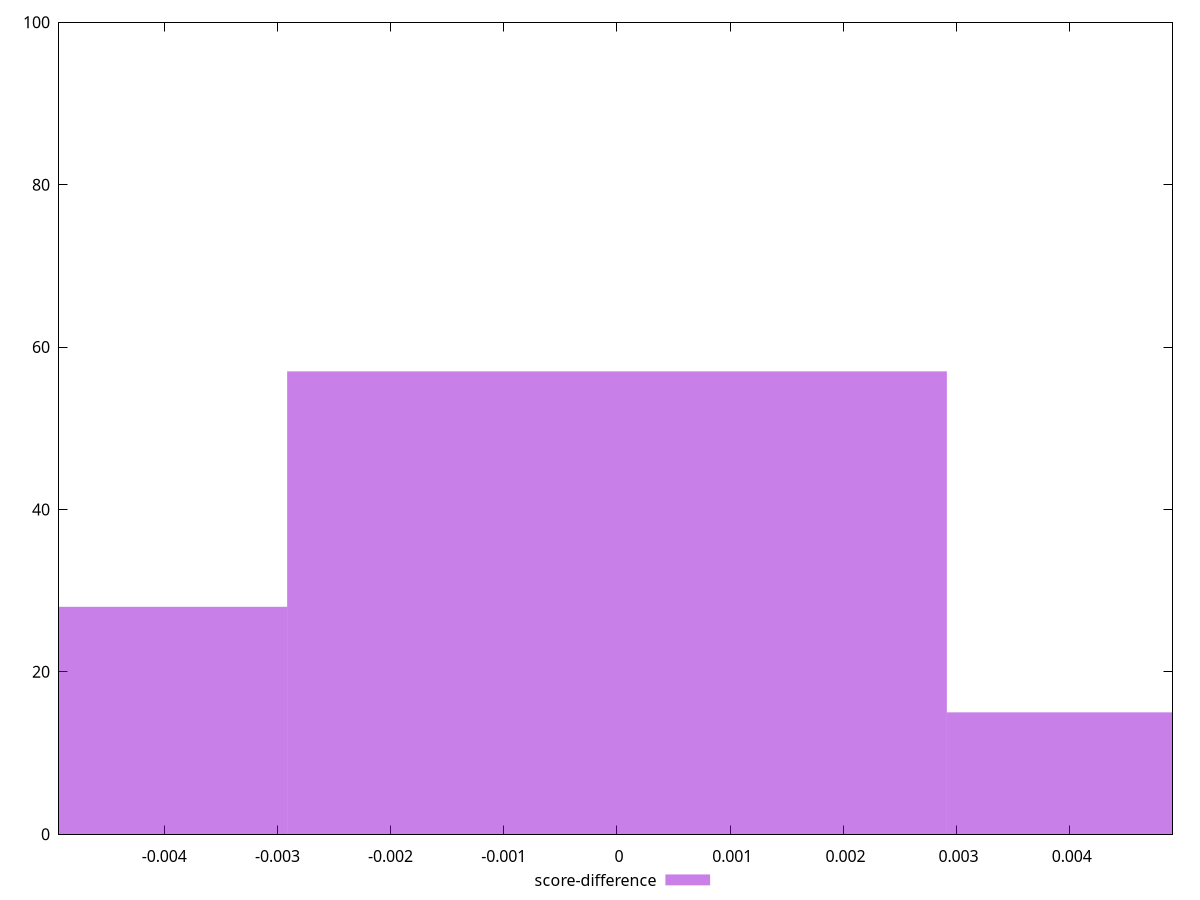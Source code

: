 reset

$scoreDifference <<EOF
-0.005827965452457388 28
0 57
0.005827965452457388 15
EOF

set key outside below
set boxwidth 0.005827965452457388
set xrange [-0.004929205657261293:0.004907203220255063]
set yrange [0:100]
set trange [0:100]
set style fill transparent solid 0.5 noborder
set terminal svg size 640, 490 enhanced background rgb 'white'
set output "report_00008_2021-01-22T20:58:29.167/mainthread-work-breakdown/samples/pages+cached/score-difference/histogram.svg"

plot $scoreDifference title "score-difference" with boxes

reset
